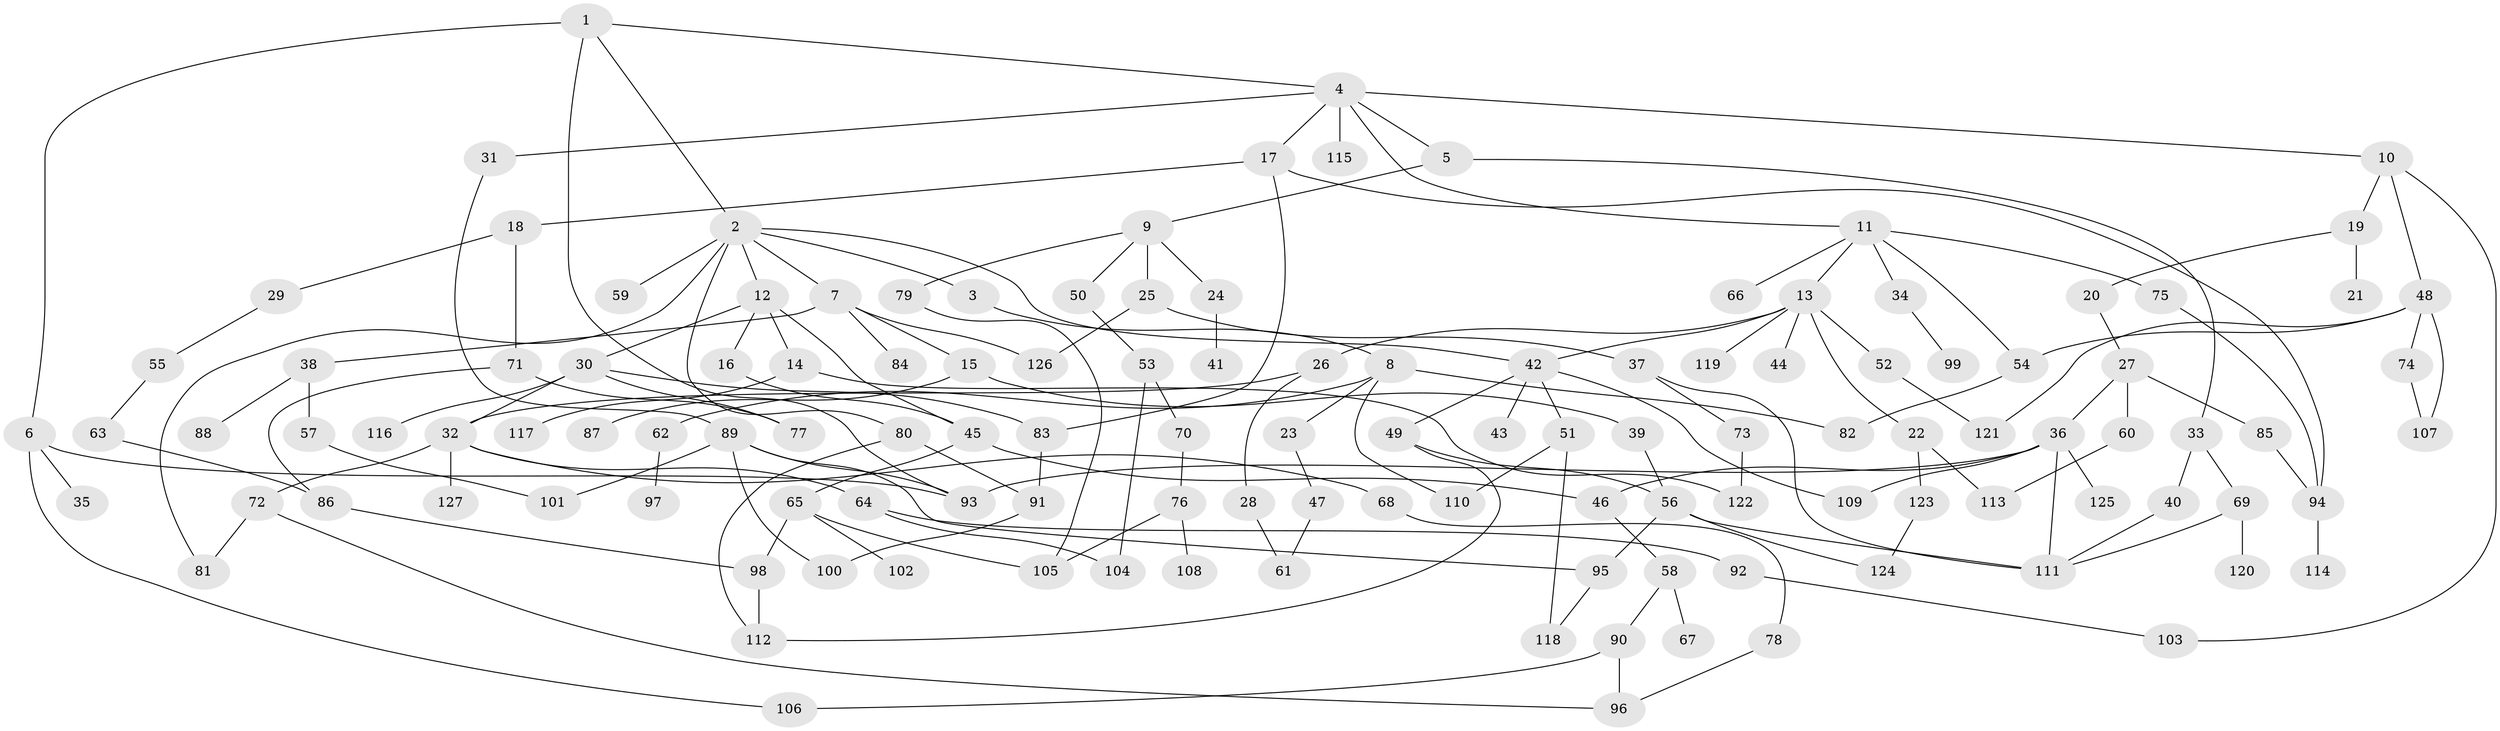 // Generated by graph-tools (version 1.1) at 2025/49/03/09/25 03:49:26]
// undirected, 127 vertices, 170 edges
graph export_dot {
graph [start="1"]
  node [color=gray90,style=filled];
  1;
  2;
  3;
  4;
  5;
  6;
  7;
  8;
  9;
  10;
  11;
  12;
  13;
  14;
  15;
  16;
  17;
  18;
  19;
  20;
  21;
  22;
  23;
  24;
  25;
  26;
  27;
  28;
  29;
  30;
  31;
  32;
  33;
  34;
  35;
  36;
  37;
  38;
  39;
  40;
  41;
  42;
  43;
  44;
  45;
  46;
  47;
  48;
  49;
  50;
  51;
  52;
  53;
  54;
  55;
  56;
  57;
  58;
  59;
  60;
  61;
  62;
  63;
  64;
  65;
  66;
  67;
  68;
  69;
  70;
  71;
  72;
  73;
  74;
  75;
  76;
  77;
  78;
  79;
  80;
  81;
  82;
  83;
  84;
  85;
  86;
  87;
  88;
  89;
  90;
  91;
  92;
  93;
  94;
  95;
  96;
  97;
  98;
  99;
  100;
  101;
  102;
  103;
  104;
  105;
  106;
  107;
  108;
  109;
  110;
  111;
  112;
  113;
  114;
  115;
  116;
  117;
  118;
  119;
  120;
  121;
  122;
  123;
  124;
  125;
  126;
  127;
  1 -- 2;
  1 -- 4;
  1 -- 6;
  1 -- 93;
  2 -- 3;
  2 -- 7;
  2 -- 12;
  2 -- 59;
  2 -- 80;
  2 -- 81;
  2 -- 42;
  3 -- 8;
  4 -- 5;
  4 -- 10;
  4 -- 11;
  4 -- 17;
  4 -- 31;
  4 -- 115;
  5 -- 9;
  5 -- 33;
  6 -- 35;
  6 -- 93;
  6 -- 106;
  7 -- 15;
  7 -- 38;
  7 -- 84;
  7 -- 126;
  8 -- 23;
  8 -- 62;
  8 -- 82;
  8 -- 110;
  9 -- 24;
  9 -- 25;
  9 -- 50;
  9 -- 79;
  10 -- 19;
  10 -- 48;
  10 -- 103;
  11 -- 13;
  11 -- 34;
  11 -- 54;
  11 -- 66;
  11 -- 75;
  12 -- 14;
  12 -- 16;
  12 -- 30;
  12 -- 45;
  13 -- 22;
  13 -- 26;
  13 -- 42;
  13 -- 44;
  13 -- 52;
  13 -- 119;
  14 -- 117;
  14 -- 122;
  15 -- 39;
  15 -- 87;
  16 -- 45;
  17 -- 18;
  17 -- 83;
  17 -- 94;
  18 -- 29;
  18 -- 71;
  19 -- 20;
  19 -- 21;
  20 -- 27;
  22 -- 123;
  22 -- 113;
  23 -- 47;
  24 -- 41;
  25 -- 37;
  25 -- 126;
  26 -- 28;
  26 -- 32;
  27 -- 36;
  27 -- 60;
  27 -- 85;
  28 -- 61;
  29 -- 55;
  30 -- 77;
  30 -- 116;
  30 -- 83;
  30 -- 32;
  31 -- 89;
  32 -- 64;
  32 -- 68;
  32 -- 72;
  32 -- 127;
  33 -- 40;
  33 -- 69;
  34 -- 99;
  36 -- 46;
  36 -- 109;
  36 -- 125;
  36 -- 93;
  36 -- 111;
  37 -- 73;
  37 -- 111;
  38 -- 57;
  38 -- 88;
  39 -- 56;
  40 -- 111;
  42 -- 43;
  42 -- 49;
  42 -- 51;
  42 -- 109;
  45 -- 65;
  45 -- 46;
  46 -- 58;
  47 -- 61;
  48 -- 74;
  48 -- 107;
  48 -- 121;
  48 -- 54;
  49 -- 56;
  49 -- 112;
  50 -- 53;
  51 -- 110;
  51 -- 118;
  52 -- 121;
  53 -- 70;
  53 -- 104;
  54 -- 82;
  55 -- 63;
  56 -- 111;
  56 -- 95;
  56 -- 124;
  57 -- 101;
  58 -- 67;
  58 -- 90;
  60 -- 113;
  62 -- 97;
  63 -- 86;
  64 -- 92;
  64 -- 104;
  65 -- 98;
  65 -- 102;
  65 -- 105;
  68 -- 78;
  69 -- 120;
  69 -- 111;
  70 -- 76;
  71 -- 86;
  71 -- 77;
  72 -- 81;
  72 -- 96;
  73 -- 122;
  74 -- 107;
  75 -- 94;
  76 -- 108;
  76 -- 105;
  78 -- 96;
  79 -- 105;
  80 -- 112;
  80 -- 91;
  83 -- 91;
  85 -- 94;
  86 -- 98;
  89 -- 95;
  89 -- 100;
  89 -- 101;
  89 -- 93;
  90 -- 106;
  90 -- 96;
  91 -- 100;
  92 -- 103;
  94 -- 114;
  95 -- 118;
  98 -- 112;
  123 -- 124;
}
